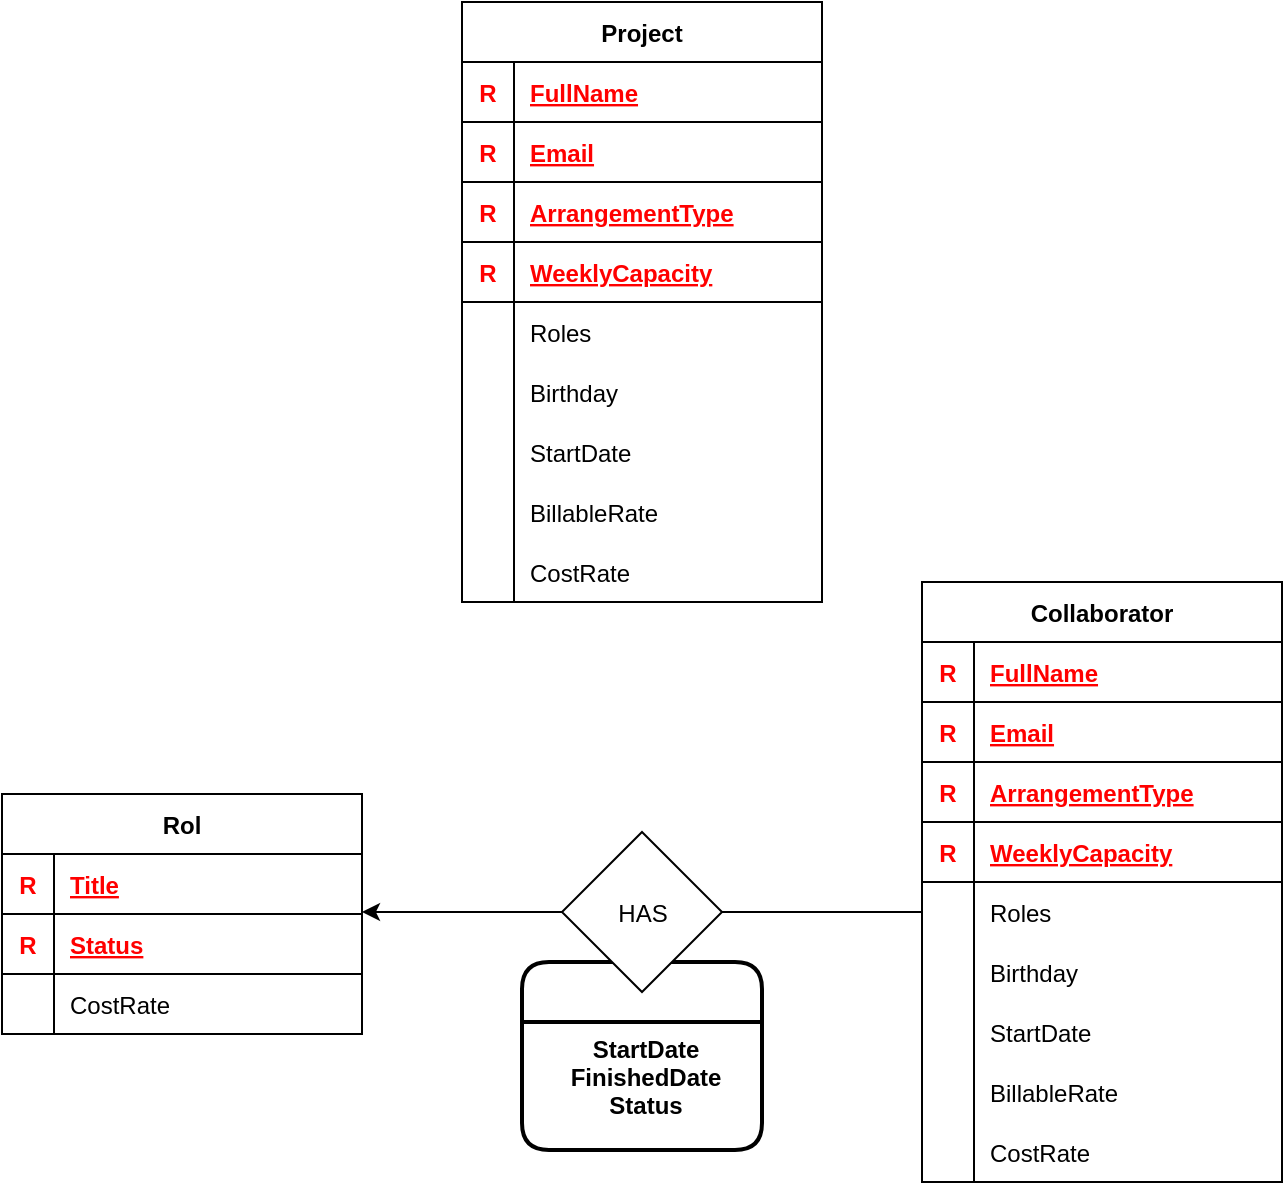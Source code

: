 <mxfile version="15.1.2" type="github">
  <diagram id="EQ4Ss2PBxuyUdBpeztzO" name="Page-1">
    <mxGraphModel dx="2653" dy="2067" grid="1" gridSize="10" guides="1" tooltips="1" connect="1" arrows="1" fold="1" page="1" pageScale="1" pageWidth="827" pageHeight="1169" math="0" shadow="0">
      <root>
        <mxCell id="0" />
        <mxCell id="1" parent="0" />
        <mxCell id="6DSl-LGlD2sWf3_PK_bZ-1" value="Collaborator" style="shape=table;startSize=30;container=1;collapsible=1;childLayout=tableLayout;fixedRows=1;rowLines=0;fontStyle=1;align=center;resizeLast=1;" parent="1" vertex="1">
          <mxGeometry x="140" y="240" width="180" height="300" as="geometry" />
        </mxCell>
        <mxCell id="6DSl-LGlD2sWf3_PK_bZ-2" value="" style="shape=partialRectangle;collapsible=0;dropTarget=0;pointerEvents=0;fillColor=none;top=0;left=0;bottom=1;right=0;points=[[0,0.5],[1,0.5]];portConstraint=eastwest;" parent="6DSl-LGlD2sWf3_PK_bZ-1" vertex="1">
          <mxGeometry y="30" width="180" height="30" as="geometry" />
        </mxCell>
        <mxCell id="6DSl-LGlD2sWf3_PK_bZ-3" value="R" style="shape=partialRectangle;connectable=0;fillColor=none;top=0;left=0;bottom=0;right=0;fontStyle=1;overflow=hidden;fontColor=#FF0000;strokeColor=none;" parent="6DSl-LGlD2sWf3_PK_bZ-2" vertex="1">
          <mxGeometry width="26" height="30" as="geometry" />
        </mxCell>
        <mxCell id="6DSl-LGlD2sWf3_PK_bZ-4" value="FullName" style="shape=partialRectangle;connectable=0;fillColor=none;top=0;left=0;bottom=0;right=0;align=left;spacingLeft=6;fontStyle=5;overflow=hidden;fontColor=#FF0000;strokeColor=none;" parent="6DSl-LGlD2sWf3_PK_bZ-2" vertex="1">
          <mxGeometry x="26" width="154" height="30" as="geometry" />
        </mxCell>
        <mxCell id="6DSl-LGlD2sWf3_PK_bZ-101" value="" style="shape=partialRectangle;collapsible=0;dropTarget=0;pointerEvents=0;fillColor=none;top=0;left=0;bottom=1;right=0;points=[[0,0.5],[1,0.5]];portConstraint=eastwest;" parent="6DSl-LGlD2sWf3_PK_bZ-1" vertex="1">
          <mxGeometry y="60" width="180" height="30" as="geometry" />
        </mxCell>
        <mxCell id="6DSl-LGlD2sWf3_PK_bZ-102" value="R" style="shape=partialRectangle;connectable=0;fillColor=none;top=0;left=0;bottom=0;right=0;fontStyle=1;overflow=hidden;fontColor=#FF0000;strokeColor=none;" parent="6DSl-LGlD2sWf3_PK_bZ-101" vertex="1">
          <mxGeometry width="26" height="30" as="geometry" />
        </mxCell>
        <mxCell id="6DSl-LGlD2sWf3_PK_bZ-103" value="Email" style="shape=partialRectangle;connectable=0;fillColor=none;top=0;left=0;bottom=0;right=0;align=left;spacingLeft=6;fontStyle=5;overflow=hidden;fontColor=#FF0000;strokeColor=none;" parent="6DSl-LGlD2sWf3_PK_bZ-101" vertex="1">
          <mxGeometry x="26" width="154" height="30" as="geometry" />
        </mxCell>
        <mxCell id="6DSl-LGlD2sWf3_PK_bZ-104" value="" style="shape=partialRectangle;collapsible=0;dropTarget=0;pointerEvents=0;fillColor=none;top=0;left=0;bottom=1;right=0;points=[[0,0.5],[1,0.5]];portConstraint=eastwest;" parent="6DSl-LGlD2sWf3_PK_bZ-1" vertex="1">
          <mxGeometry y="90" width="180" height="30" as="geometry" />
        </mxCell>
        <mxCell id="6DSl-LGlD2sWf3_PK_bZ-105" value="R" style="shape=partialRectangle;connectable=0;fillColor=none;top=0;left=0;bottom=0;right=0;fontStyle=1;overflow=hidden;fontColor=#FF0000;strokeColor=none;" parent="6DSl-LGlD2sWf3_PK_bZ-104" vertex="1">
          <mxGeometry width="26" height="30" as="geometry" />
        </mxCell>
        <mxCell id="6DSl-LGlD2sWf3_PK_bZ-106" value="ArrangementType" style="shape=partialRectangle;connectable=0;fillColor=none;top=0;left=0;bottom=0;right=0;align=left;spacingLeft=6;fontStyle=5;overflow=hidden;fontColor=#FF0000;strokeColor=none;" parent="6DSl-LGlD2sWf3_PK_bZ-104" vertex="1">
          <mxGeometry x="26" width="154" height="30" as="geometry" />
        </mxCell>
        <mxCell id="6DSl-LGlD2sWf3_PK_bZ-132" value="" style="shape=partialRectangle;collapsible=0;dropTarget=0;pointerEvents=0;fillColor=none;top=0;left=0;bottom=1;right=0;points=[[0,0.5],[1,0.5]];portConstraint=eastwest;" parent="6DSl-LGlD2sWf3_PK_bZ-1" vertex="1">
          <mxGeometry y="120" width="180" height="30" as="geometry" />
        </mxCell>
        <mxCell id="6DSl-LGlD2sWf3_PK_bZ-133" value="R" style="shape=partialRectangle;connectable=0;fillColor=none;top=0;left=0;bottom=0;right=0;fontStyle=1;overflow=hidden;fontColor=#FF0000;strokeColor=none;" parent="6DSl-LGlD2sWf3_PK_bZ-132" vertex="1">
          <mxGeometry width="26" height="30" as="geometry" />
        </mxCell>
        <mxCell id="6DSl-LGlD2sWf3_PK_bZ-134" value="WeeklyCapacity" style="shape=partialRectangle;connectable=0;fillColor=none;top=0;left=0;bottom=0;right=0;align=left;spacingLeft=6;fontStyle=5;overflow=hidden;fontColor=#FF0000;strokeColor=none;" parent="6DSl-LGlD2sWf3_PK_bZ-132" vertex="1">
          <mxGeometry x="26" width="154" height="30" as="geometry" />
        </mxCell>
        <mxCell id="6DSl-LGlD2sWf3_PK_bZ-33" value="" style="shape=partialRectangle;collapsible=0;dropTarget=0;pointerEvents=0;fillColor=none;top=0;left=0;bottom=0;right=0;points=[[0,0.5],[1,0.5]];portConstraint=eastwest;" parent="6DSl-LGlD2sWf3_PK_bZ-1" vertex="1">
          <mxGeometry y="150" width="180" height="30" as="geometry" />
        </mxCell>
        <mxCell id="6DSl-LGlD2sWf3_PK_bZ-34" value="" style="shape=partialRectangle;connectable=0;fillColor=none;top=0;left=0;bottom=0;right=0;editable=1;overflow=hidden;" parent="6DSl-LGlD2sWf3_PK_bZ-33" vertex="1">
          <mxGeometry width="26" height="30" as="geometry" />
        </mxCell>
        <mxCell id="6DSl-LGlD2sWf3_PK_bZ-35" value="Roles" style="shape=partialRectangle;connectable=0;fillColor=none;top=0;left=0;bottom=0;right=0;align=left;spacingLeft=6;overflow=hidden;" parent="6DSl-LGlD2sWf3_PK_bZ-33" vertex="1">
          <mxGeometry x="26" width="154" height="30" as="geometry" />
        </mxCell>
        <mxCell id="6DSl-LGlD2sWf3_PK_bZ-48" value="" style="shape=partialRectangle;collapsible=0;dropTarget=0;pointerEvents=0;fillColor=none;top=0;left=0;bottom=0;right=0;points=[[0,0.5],[1,0.5]];portConstraint=eastwest;" parent="6DSl-LGlD2sWf3_PK_bZ-1" vertex="1">
          <mxGeometry y="180" width="180" height="30" as="geometry" />
        </mxCell>
        <mxCell id="6DSl-LGlD2sWf3_PK_bZ-49" value="" style="shape=partialRectangle;connectable=0;fillColor=none;top=0;left=0;bottom=0;right=0;editable=1;overflow=hidden;" parent="6DSl-LGlD2sWf3_PK_bZ-48" vertex="1">
          <mxGeometry width="26" height="30" as="geometry" />
        </mxCell>
        <mxCell id="6DSl-LGlD2sWf3_PK_bZ-50" value="Birthday" style="shape=partialRectangle;connectable=0;fillColor=none;top=0;left=0;bottom=0;right=0;align=left;spacingLeft=6;overflow=hidden;" parent="6DSl-LGlD2sWf3_PK_bZ-48" vertex="1">
          <mxGeometry x="26" width="154" height="30" as="geometry" />
        </mxCell>
        <mxCell id="6DSl-LGlD2sWf3_PK_bZ-51" value="" style="shape=partialRectangle;collapsible=0;dropTarget=0;pointerEvents=0;fillColor=none;top=0;left=0;bottom=0;right=0;points=[[0,0.5],[1,0.5]];portConstraint=eastwest;" parent="6DSl-LGlD2sWf3_PK_bZ-1" vertex="1">
          <mxGeometry y="210" width="180" height="30" as="geometry" />
        </mxCell>
        <mxCell id="6DSl-LGlD2sWf3_PK_bZ-52" value="" style="shape=partialRectangle;connectable=0;fillColor=none;top=0;left=0;bottom=0;right=0;editable=1;overflow=hidden;" parent="6DSl-LGlD2sWf3_PK_bZ-51" vertex="1">
          <mxGeometry width="26" height="30" as="geometry" />
        </mxCell>
        <mxCell id="6DSl-LGlD2sWf3_PK_bZ-53" value="StartDate" style="shape=partialRectangle;connectable=0;fillColor=none;top=0;left=0;bottom=0;right=0;align=left;spacingLeft=6;overflow=hidden;" parent="6DSl-LGlD2sWf3_PK_bZ-51" vertex="1">
          <mxGeometry x="26" width="154" height="30" as="geometry" />
        </mxCell>
        <mxCell id="6DSl-LGlD2sWf3_PK_bZ-92" value="" style="shape=partialRectangle;collapsible=0;dropTarget=0;pointerEvents=0;fillColor=none;top=0;left=0;bottom=0;right=0;points=[[0,0.5],[1,0.5]];portConstraint=eastwest;" parent="6DSl-LGlD2sWf3_PK_bZ-1" vertex="1">
          <mxGeometry y="240" width="180" height="30" as="geometry" />
        </mxCell>
        <mxCell id="6DSl-LGlD2sWf3_PK_bZ-93" value="" style="shape=partialRectangle;connectable=0;fillColor=none;top=0;left=0;bottom=0;right=0;editable=1;overflow=hidden;" parent="6DSl-LGlD2sWf3_PK_bZ-92" vertex="1">
          <mxGeometry width="26" height="30" as="geometry" />
        </mxCell>
        <mxCell id="6DSl-LGlD2sWf3_PK_bZ-94" value="BillableRate" style="shape=partialRectangle;connectable=0;fillColor=none;top=0;left=0;bottom=0;right=0;align=left;spacingLeft=6;overflow=hidden;" parent="6DSl-LGlD2sWf3_PK_bZ-92" vertex="1">
          <mxGeometry x="26" width="154" height="30" as="geometry" />
        </mxCell>
        <mxCell id="6DSl-LGlD2sWf3_PK_bZ-95" value="" style="shape=partialRectangle;collapsible=0;dropTarget=0;pointerEvents=0;fillColor=none;top=0;left=0;bottom=0;right=0;points=[[0,0.5],[1,0.5]];portConstraint=eastwest;" parent="6DSl-LGlD2sWf3_PK_bZ-1" vertex="1">
          <mxGeometry y="270" width="180" height="30" as="geometry" />
        </mxCell>
        <mxCell id="6DSl-LGlD2sWf3_PK_bZ-96" value="" style="shape=partialRectangle;connectable=0;fillColor=none;top=0;left=0;bottom=0;right=0;editable=1;overflow=hidden;" parent="6DSl-LGlD2sWf3_PK_bZ-95" vertex="1">
          <mxGeometry width="26" height="30" as="geometry" />
        </mxCell>
        <mxCell id="6DSl-LGlD2sWf3_PK_bZ-97" value="CostRate" style="shape=partialRectangle;connectable=0;fillColor=none;top=0;left=0;bottom=0;right=0;align=left;spacingLeft=6;overflow=hidden;" parent="6DSl-LGlD2sWf3_PK_bZ-95" vertex="1">
          <mxGeometry x="26" width="154" height="30" as="geometry" />
        </mxCell>
        <mxCell id="6DSl-LGlD2sWf3_PK_bZ-135" value="Rol" style="shape=table;startSize=30;container=1;collapsible=1;childLayout=tableLayout;fixedRows=1;rowLines=0;fontStyle=1;align=center;resizeLast=1;" parent="1" vertex="1">
          <mxGeometry x="-320" y="346" width="180" height="120" as="geometry" />
        </mxCell>
        <mxCell id="6DSl-LGlD2sWf3_PK_bZ-136" value="" style="shape=partialRectangle;collapsible=0;dropTarget=0;pointerEvents=0;fillColor=none;top=0;left=0;bottom=1;right=0;points=[[0,0.5],[1,0.5]];portConstraint=eastwest;" parent="6DSl-LGlD2sWf3_PK_bZ-135" vertex="1">
          <mxGeometry y="30" width="180" height="30" as="geometry" />
        </mxCell>
        <mxCell id="6DSl-LGlD2sWf3_PK_bZ-137" value="R" style="shape=partialRectangle;connectable=0;fillColor=none;top=0;left=0;bottom=0;right=0;fontStyle=1;overflow=hidden;fontColor=#FF0000;strokeColor=none;" parent="6DSl-LGlD2sWf3_PK_bZ-136" vertex="1">
          <mxGeometry width="26" height="30" as="geometry" />
        </mxCell>
        <mxCell id="6DSl-LGlD2sWf3_PK_bZ-138" value="Title" style="shape=partialRectangle;connectable=0;fillColor=none;top=0;left=0;bottom=0;right=0;align=left;spacingLeft=6;fontStyle=5;overflow=hidden;fontColor=#FF0000;strokeColor=none;" parent="6DSl-LGlD2sWf3_PK_bZ-136" vertex="1">
          <mxGeometry x="26" width="154" height="30" as="geometry" />
        </mxCell>
        <mxCell id="6DSl-LGlD2sWf3_PK_bZ-142" value="" style="shape=partialRectangle;collapsible=0;dropTarget=0;pointerEvents=0;fillColor=none;top=0;left=0;bottom=1;right=0;points=[[0,0.5],[1,0.5]];portConstraint=eastwest;" parent="6DSl-LGlD2sWf3_PK_bZ-135" vertex="1">
          <mxGeometry y="60" width="180" height="30" as="geometry" />
        </mxCell>
        <mxCell id="6DSl-LGlD2sWf3_PK_bZ-143" value="R" style="shape=partialRectangle;connectable=0;fillColor=none;top=0;left=0;bottom=0;right=0;fontStyle=1;overflow=hidden;fontColor=#FF0000;strokeColor=none;" parent="6DSl-LGlD2sWf3_PK_bZ-142" vertex="1">
          <mxGeometry width="26" height="30" as="geometry" />
        </mxCell>
        <mxCell id="6DSl-LGlD2sWf3_PK_bZ-144" value="Status" style="shape=partialRectangle;connectable=0;fillColor=none;top=0;left=0;bottom=0;right=0;align=left;spacingLeft=6;fontStyle=5;overflow=hidden;fontColor=#FF0000;strokeColor=none;" parent="6DSl-LGlD2sWf3_PK_bZ-142" vertex="1">
          <mxGeometry x="26" width="154" height="30" as="geometry" />
        </mxCell>
        <mxCell id="6DSl-LGlD2sWf3_PK_bZ-160" value="" style="shape=partialRectangle;collapsible=0;dropTarget=0;pointerEvents=0;fillColor=none;top=0;left=0;bottom=0;right=0;points=[[0,0.5],[1,0.5]];portConstraint=eastwest;" parent="6DSl-LGlD2sWf3_PK_bZ-135" vertex="1">
          <mxGeometry y="90" width="180" height="30" as="geometry" />
        </mxCell>
        <mxCell id="6DSl-LGlD2sWf3_PK_bZ-161" value="" style="shape=partialRectangle;connectable=0;fillColor=none;top=0;left=0;bottom=0;right=0;editable=1;overflow=hidden;" parent="6DSl-LGlD2sWf3_PK_bZ-160" vertex="1">
          <mxGeometry width="26" height="30" as="geometry" />
        </mxCell>
        <mxCell id="6DSl-LGlD2sWf3_PK_bZ-162" value="CostRate" style="shape=partialRectangle;connectable=0;fillColor=none;top=0;left=0;bottom=0;right=0;align=left;spacingLeft=6;overflow=hidden;" parent="6DSl-LGlD2sWf3_PK_bZ-160" vertex="1">
          <mxGeometry x="26" width="154" height="30" as="geometry" />
        </mxCell>
        <mxCell id="6DSl-LGlD2sWf3_PK_bZ-163" style="edgeStyle=orthogonalEdgeStyle;rounded=0;orthogonalLoop=1;jettySize=auto;html=1;fontColor=#000000;" parent="1" source="6DSl-LGlD2sWf3_PK_bZ-33" target="6DSl-LGlD2sWf3_PK_bZ-135" edge="1">
          <mxGeometry relative="1" as="geometry">
            <Array as="points">
              <mxPoint x="-50" y="405" />
              <mxPoint x="-50" y="405" />
            </Array>
          </mxGeometry>
        </mxCell>
        <mxCell id="6DSl-LGlD2sWf3_PK_bZ-179" value="" style="swimlane;childLayout=stackLayout;horizontal=1;startSize=30;horizontalStack=0;rounded=1;fontSize=14;fontStyle=0;strokeWidth=2;resizeParent=0;resizeLast=1;shadow=0;dashed=0;align=center;fontColor=#000000;" parent="1" vertex="1">
          <mxGeometry x="-60" y="430" width="120" height="94" as="geometry" />
        </mxCell>
        <mxCell id="6DSl-LGlD2sWf3_PK_bZ-180" value="StartDate&#xa;FinishedDate&#xa;Status" style="align=center;strokeColor=none;fillColor=none;spacingLeft=4;fontSize=12;verticalAlign=top;resizable=0;rotatable=0;part=1;fontStyle=1" parent="6DSl-LGlD2sWf3_PK_bZ-179" vertex="1">
          <mxGeometry y="30" width="120" height="64" as="geometry" />
        </mxCell>
        <mxCell id="6DSl-LGlD2sWf3_PK_bZ-165" value="" style="rhombus;whiteSpace=wrap;html=1;fontColor=#000000;" parent="1" vertex="1">
          <mxGeometry x="-40" y="365" width="80" height="80" as="geometry" />
        </mxCell>
        <mxCell id="6DSl-LGlD2sWf3_PK_bZ-164" value="HAS" style="text;html=1;align=center;verticalAlign=middle;resizable=0;points=[];autosize=1;strokeColor=none;fillColor=none;fontColor=#000000;" parent="1" vertex="1">
          <mxGeometry x="-20" y="396" width="40" height="20" as="geometry" />
        </mxCell>
        <mxCell id="6DSl-LGlD2sWf3_PK_bZ-181" value="Project" style="shape=table;startSize=30;container=1;collapsible=1;childLayout=tableLayout;fixedRows=1;rowLines=0;fontStyle=1;align=center;resizeLast=1;" parent="1" vertex="1">
          <mxGeometry x="-90" y="-50" width="180" height="300" as="geometry" />
        </mxCell>
        <mxCell id="6DSl-LGlD2sWf3_PK_bZ-182" value="" style="shape=partialRectangle;collapsible=0;dropTarget=0;pointerEvents=0;fillColor=none;top=0;left=0;bottom=1;right=0;points=[[0,0.5],[1,0.5]];portConstraint=eastwest;" parent="6DSl-LGlD2sWf3_PK_bZ-181" vertex="1">
          <mxGeometry y="30" width="180" height="30" as="geometry" />
        </mxCell>
        <mxCell id="6DSl-LGlD2sWf3_PK_bZ-183" value="R" style="shape=partialRectangle;connectable=0;fillColor=none;top=0;left=0;bottom=0;right=0;fontStyle=1;overflow=hidden;fontColor=#FF0000;strokeColor=none;" parent="6DSl-LGlD2sWf3_PK_bZ-182" vertex="1">
          <mxGeometry width="26" height="30" as="geometry" />
        </mxCell>
        <mxCell id="6DSl-LGlD2sWf3_PK_bZ-184" value="FullName" style="shape=partialRectangle;connectable=0;fillColor=none;top=0;left=0;bottom=0;right=0;align=left;spacingLeft=6;fontStyle=5;overflow=hidden;fontColor=#FF0000;strokeColor=none;" parent="6DSl-LGlD2sWf3_PK_bZ-182" vertex="1">
          <mxGeometry x="26" width="154" height="30" as="geometry" />
        </mxCell>
        <mxCell id="6DSl-LGlD2sWf3_PK_bZ-185" value="" style="shape=partialRectangle;collapsible=0;dropTarget=0;pointerEvents=0;fillColor=none;top=0;left=0;bottom=1;right=0;points=[[0,0.5],[1,0.5]];portConstraint=eastwest;" parent="6DSl-LGlD2sWf3_PK_bZ-181" vertex="1">
          <mxGeometry y="60" width="180" height="30" as="geometry" />
        </mxCell>
        <mxCell id="6DSl-LGlD2sWf3_PK_bZ-186" value="R" style="shape=partialRectangle;connectable=0;fillColor=none;top=0;left=0;bottom=0;right=0;fontStyle=1;overflow=hidden;fontColor=#FF0000;strokeColor=none;" parent="6DSl-LGlD2sWf3_PK_bZ-185" vertex="1">
          <mxGeometry width="26" height="30" as="geometry" />
        </mxCell>
        <mxCell id="6DSl-LGlD2sWf3_PK_bZ-187" value="Email" style="shape=partialRectangle;connectable=0;fillColor=none;top=0;left=0;bottom=0;right=0;align=left;spacingLeft=6;fontStyle=5;overflow=hidden;fontColor=#FF0000;strokeColor=none;" parent="6DSl-LGlD2sWf3_PK_bZ-185" vertex="1">
          <mxGeometry x="26" width="154" height="30" as="geometry" />
        </mxCell>
        <mxCell id="6DSl-LGlD2sWf3_PK_bZ-188" value="" style="shape=partialRectangle;collapsible=0;dropTarget=0;pointerEvents=0;fillColor=none;top=0;left=0;bottom=1;right=0;points=[[0,0.5],[1,0.5]];portConstraint=eastwest;" parent="6DSl-LGlD2sWf3_PK_bZ-181" vertex="1">
          <mxGeometry y="90" width="180" height="30" as="geometry" />
        </mxCell>
        <mxCell id="6DSl-LGlD2sWf3_PK_bZ-189" value="R" style="shape=partialRectangle;connectable=0;fillColor=none;top=0;left=0;bottom=0;right=0;fontStyle=1;overflow=hidden;fontColor=#FF0000;strokeColor=none;" parent="6DSl-LGlD2sWf3_PK_bZ-188" vertex="1">
          <mxGeometry width="26" height="30" as="geometry" />
        </mxCell>
        <mxCell id="6DSl-LGlD2sWf3_PK_bZ-190" value="ArrangementType" style="shape=partialRectangle;connectable=0;fillColor=none;top=0;left=0;bottom=0;right=0;align=left;spacingLeft=6;fontStyle=5;overflow=hidden;fontColor=#FF0000;strokeColor=none;" parent="6DSl-LGlD2sWf3_PK_bZ-188" vertex="1">
          <mxGeometry x="26" width="154" height="30" as="geometry" />
        </mxCell>
        <mxCell id="6DSl-LGlD2sWf3_PK_bZ-191" value="" style="shape=partialRectangle;collapsible=0;dropTarget=0;pointerEvents=0;fillColor=none;top=0;left=0;bottom=1;right=0;points=[[0,0.5],[1,0.5]];portConstraint=eastwest;" parent="6DSl-LGlD2sWf3_PK_bZ-181" vertex="1">
          <mxGeometry y="120" width="180" height="30" as="geometry" />
        </mxCell>
        <mxCell id="6DSl-LGlD2sWf3_PK_bZ-192" value="R" style="shape=partialRectangle;connectable=0;fillColor=none;top=0;left=0;bottom=0;right=0;fontStyle=1;overflow=hidden;fontColor=#FF0000;strokeColor=none;" parent="6DSl-LGlD2sWf3_PK_bZ-191" vertex="1">
          <mxGeometry width="26" height="30" as="geometry" />
        </mxCell>
        <mxCell id="6DSl-LGlD2sWf3_PK_bZ-193" value="WeeklyCapacity" style="shape=partialRectangle;connectable=0;fillColor=none;top=0;left=0;bottom=0;right=0;align=left;spacingLeft=6;fontStyle=5;overflow=hidden;fontColor=#FF0000;strokeColor=none;" parent="6DSl-LGlD2sWf3_PK_bZ-191" vertex="1">
          <mxGeometry x="26" width="154" height="30" as="geometry" />
        </mxCell>
        <mxCell id="6DSl-LGlD2sWf3_PK_bZ-194" value="" style="shape=partialRectangle;collapsible=0;dropTarget=0;pointerEvents=0;fillColor=none;top=0;left=0;bottom=0;right=0;points=[[0,0.5],[1,0.5]];portConstraint=eastwest;" parent="6DSl-LGlD2sWf3_PK_bZ-181" vertex="1">
          <mxGeometry y="150" width="180" height="30" as="geometry" />
        </mxCell>
        <mxCell id="6DSl-LGlD2sWf3_PK_bZ-195" value="" style="shape=partialRectangle;connectable=0;fillColor=none;top=0;left=0;bottom=0;right=0;editable=1;overflow=hidden;" parent="6DSl-LGlD2sWf3_PK_bZ-194" vertex="1">
          <mxGeometry width="26" height="30" as="geometry" />
        </mxCell>
        <mxCell id="6DSl-LGlD2sWf3_PK_bZ-196" value="Roles" style="shape=partialRectangle;connectable=0;fillColor=none;top=0;left=0;bottom=0;right=0;align=left;spacingLeft=6;overflow=hidden;" parent="6DSl-LGlD2sWf3_PK_bZ-194" vertex="1">
          <mxGeometry x="26" width="154" height="30" as="geometry" />
        </mxCell>
        <mxCell id="6DSl-LGlD2sWf3_PK_bZ-197" value="" style="shape=partialRectangle;collapsible=0;dropTarget=0;pointerEvents=0;fillColor=none;top=0;left=0;bottom=0;right=0;points=[[0,0.5],[1,0.5]];portConstraint=eastwest;" parent="6DSl-LGlD2sWf3_PK_bZ-181" vertex="1">
          <mxGeometry y="180" width="180" height="30" as="geometry" />
        </mxCell>
        <mxCell id="6DSl-LGlD2sWf3_PK_bZ-198" value="" style="shape=partialRectangle;connectable=0;fillColor=none;top=0;left=0;bottom=0;right=0;editable=1;overflow=hidden;" parent="6DSl-LGlD2sWf3_PK_bZ-197" vertex="1">
          <mxGeometry width="26" height="30" as="geometry" />
        </mxCell>
        <mxCell id="6DSl-LGlD2sWf3_PK_bZ-199" value="Birthday" style="shape=partialRectangle;connectable=0;fillColor=none;top=0;left=0;bottom=0;right=0;align=left;spacingLeft=6;overflow=hidden;" parent="6DSl-LGlD2sWf3_PK_bZ-197" vertex="1">
          <mxGeometry x="26" width="154" height="30" as="geometry" />
        </mxCell>
        <mxCell id="6DSl-LGlD2sWf3_PK_bZ-200" value="" style="shape=partialRectangle;collapsible=0;dropTarget=0;pointerEvents=0;fillColor=none;top=0;left=0;bottom=0;right=0;points=[[0,0.5],[1,0.5]];portConstraint=eastwest;" parent="6DSl-LGlD2sWf3_PK_bZ-181" vertex="1">
          <mxGeometry y="210" width="180" height="30" as="geometry" />
        </mxCell>
        <mxCell id="6DSl-LGlD2sWf3_PK_bZ-201" value="" style="shape=partialRectangle;connectable=0;fillColor=none;top=0;left=0;bottom=0;right=0;editable=1;overflow=hidden;" parent="6DSl-LGlD2sWf3_PK_bZ-200" vertex="1">
          <mxGeometry width="26" height="30" as="geometry" />
        </mxCell>
        <mxCell id="6DSl-LGlD2sWf3_PK_bZ-202" value="StartDate" style="shape=partialRectangle;connectable=0;fillColor=none;top=0;left=0;bottom=0;right=0;align=left;spacingLeft=6;overflow=hidden;" parent="6DSl-LGlD2sWf3_PK_bZ-200" vertex="1">
          <mxGeometry x="26" width="154" height="30" as="geometry" />
        </mxCell>
        <mxCell id="6DSl-LGlD2sWf3_PK_bZ-203" value="" style="shape=partialRectangle;collapsible=0;dropTarget=0;pointerEvents=0;fillColor=none;top=0;left=0;bottom=0;right=0;points=[[0,0.5],[1,0.5]];portConstraint=eastwest;" parent="6DSl-LGlD2sWf3_PK_bZ-181" vertex="1">
          <mxGeometry y="240" width="180" height="30" as="geometry" />
        </mxCell>
        <mxCell id="6DSl-LGlD2sWf3_PK_bZ-204" value="" style="shape=partialRectangle;connectable=0;fillColor=none;top=0;left=0;bottom=0;right=0;editable=1;overflow=hidden;" parent="6DSl-LGlD2sWf3_PK_bZ-203" vertex="1">
          <mxGeometry width="26" height="30" as="geometry" />
        </mxCell>
        <mxCell id="6DSl-LGlD2sWf3_PK_bZ-205" value="BillableRate" style="shape=partialRectangle;connectable=0;fillColor=none;top=0;left=0;bottom=0;right=0;align=left;spacingLeft=6;overflow=hidden;" parent="6DSl-LGlD2sWf3_PK_bZ-203" vertex="1">
          <mxGeometry x="26" width="154" height="30" as="geometry" />
        </mxCell>
        <mxCell id="6DSl-LGlD2sWf3_PK_bZ-206" value="" style="shape=partialRectangle;collapsible=0;dropTarget=0;pointerEvents=0;fillColor=none;top=0;left=0;bottom=0;right=0;points=[[0,0.5],[1,0.5]];portConstraint=eastwest;" parent="6DSl-LGlD2sWf3_PK_bZ-181" vertex="1">
          <mxGeometry y="270" width="180" height="30" as="geometry" />
        </mxCell>
        <mxCell id="6DSl-LGlD2sWf3_PK_bZ-207" value="" style="shape=partialRectangle;connectable=0;fillColor=none;top=0;left=0;bottom=0;right=0;editable=1;overflow=hidden;" parent="6DSl-LGlD2sWf3_PK_bZ-206" vertex="1">
          <mxGeometry width="26" height="30" as="geometry" />
        </mxCell>
        <mxCell id="6DSl-LGlD2sWf3_PK_bZ-208" value="CostRate" style="shape=partialRectangle;connectable=0;fillColor=none;top=0;left=0;bottom=0;right=0;align=left;spacingLeft=6;overflow=hidden;" parent="6DSl-LGlD2sWf3_PK_bZ-206" vertex="1">
          <mxGeometry x="26" width="154" height="30" as="geometry" />
        </mxCell>
      </root>
    </mxGraphModel>
  </diagram>
</mxfile>
